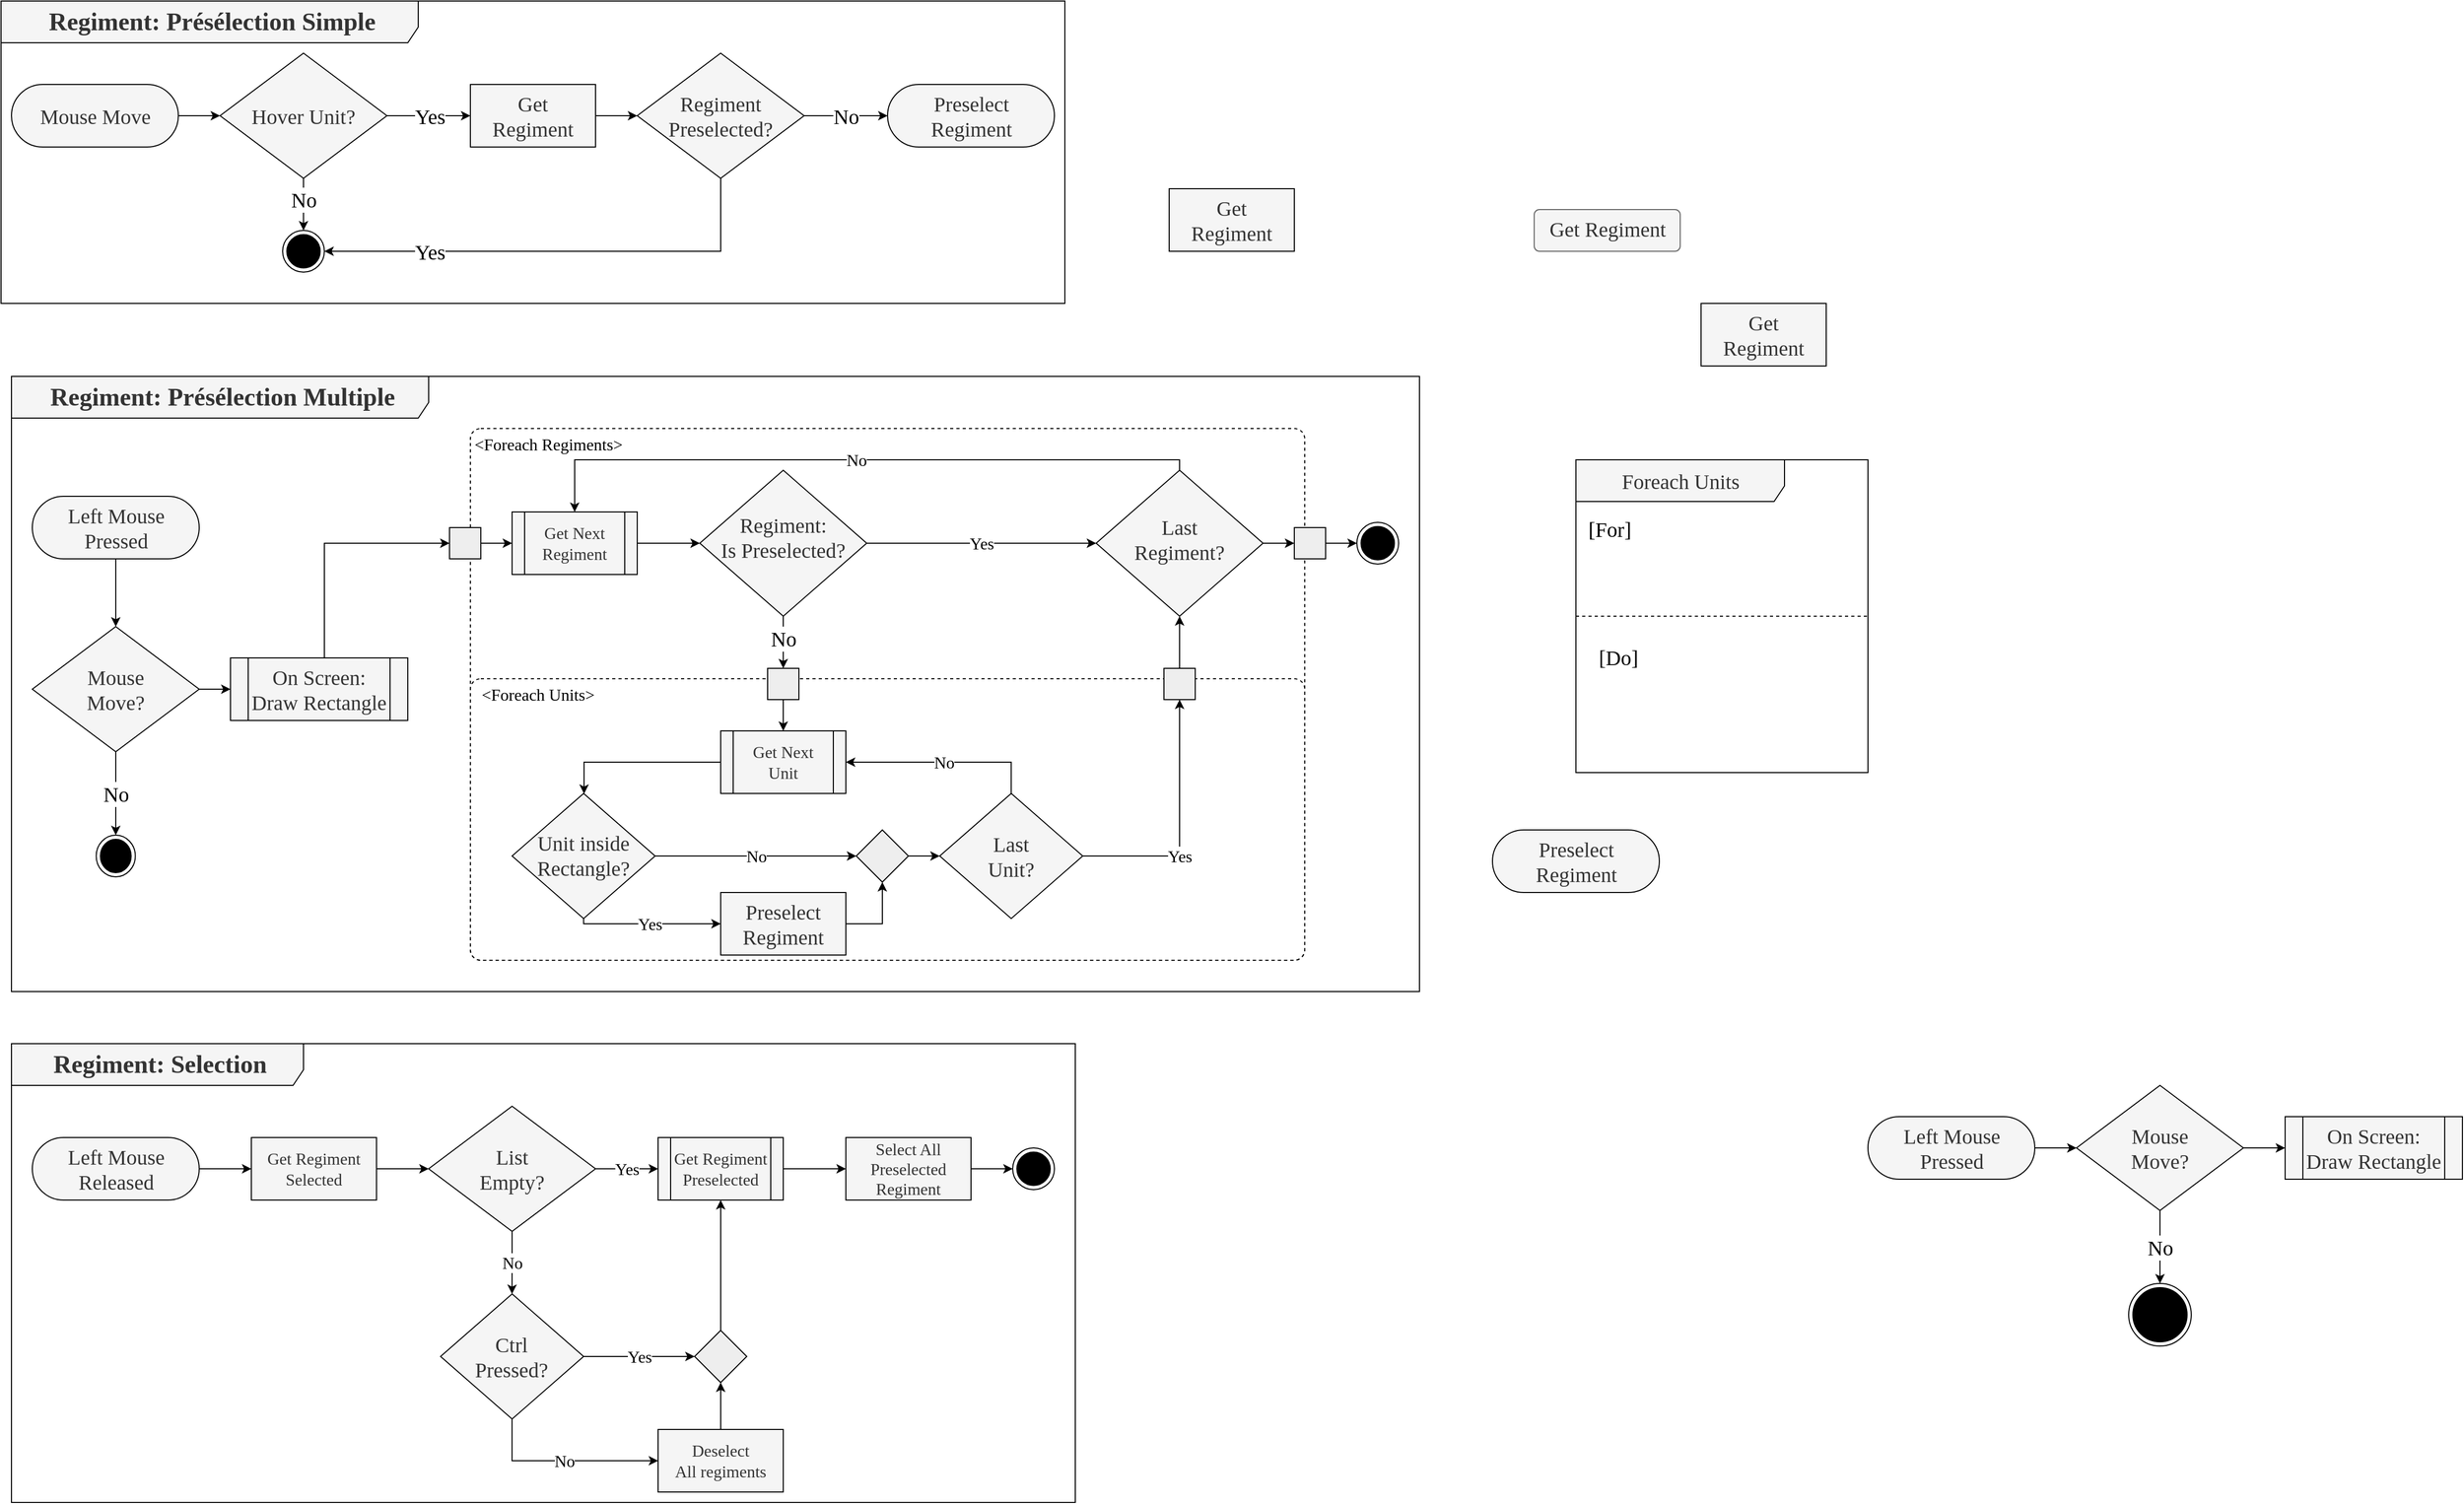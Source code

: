 <mxfile>
    <diagram id="x3e4RKLPkhsfTVBswjm0" name="Page-1">
        <mxGraphModel dx="3720" dy="2030" grid="1" gridSize="10" guides="1" tooltips="1" connect="1" arrows="1" fold="1" page="1" pageScale="1" pageWidth="1920" pageHeight="1200" math="0" shadow="0">
            <root>
                <mxCell id="0"/>
                <mxCell id="1" style="" parent="0"/>
                <mxCell id="2" value="Frames" style="" parent="0"/>
                <mxCell id="3" value="Regiment: Présélection Simple" style="shape=umlFrame;whiteSpace=wrap;html=1;width=400;height=40;boundedLbl=1;verticalAlign=middle;align=center;spacingLeft=5;fontFamily=Times New Roman;fontSize=24;fontStyle=1;fillColor=#f5f5f5;fontColor=#333333;strokeColor=#000000;" parent="2" vertex="1">
                    <mxGeometry x="70" y="40" width="1020" height="290" as="geometry"/>
                </mxCell>
                <mxCell id="31" value="Regiment: Présélection Multiple" style="shape=umlFrame;whiteSpace=wrap;html=1;width=400;height=40;boundedLbl=1;verticalAlign=middle;align=center;spacingLeft=5;fontFamily=Times New Roman;fontSize=24;fontStyle=1;fillColor=#f5f5f5;fontColor=#333333;strokeColor=#000000;" parent="2" vertex="1">
                    <mxGeometry x="80" y="400" width="1350" height="590" as="geometry"/>
                </mxCell>
                <mxCell id="113" value="Regiment: Selection" style="shape=umlFrame;whiteSpace=wrap;html=1;width=280;height=40;boundedLbl=1;verticalAlign=middle;align=center;spacingLeft=5;fontFamily=Times New Roman;fontSize=24;fontStyle=1;fillColor=#f5f5f5;fontColor=#333333;strokeColor=#000000;" parent="2" vertex="1">
                    <mxGeometry x="80" y="1040" width="1020" height="440" as="geometry"/>
                </mxCell>
                <mxCell id="123" value="" style="dashed=1;rounded=1;absoluteArcSize=1;arcSize=20;html=1;verticalAlign=top;align=left;spacingTop=5;spacingLeft=10;fontFamily=Times New Roman;fontSize=20;fillColor=none;" parent="2" vertex="1">
                    <mxGeometry x="520" y="450" width="800" height="510" as="geometry"/>
                </mxCell>
                <mxCell id="124" value="" style="dashed=1;rounded=1;absoluteArcSize=1;arcSize=20;html=1;verticalAlign=top;align=left;spacingTop=5;spacingLeft=24;fontFamily=Times New Roman;fontSize=20;fillColor=none;" parent="2" vertex="1">
                    <mxGeometry x="520" y="690" width="800" height="270" as="geometry"/>
                </mxCell>
                <mxCell id="150" value="&lt;span style=&quot;font-size: 16px; text-align: left;&quot;&gt;&amp;lt;Foreach Units&amp;gt;&lt;/span&gt;" style="text;html=1;strokeColor=none;fillColor=none;align=center;verticalAlign=middle;whiteSpace=wrap;rounded=0;fontFamily=Times New Roman;fontSize=16;" parent="2" vertex="1">
                    <mxGeometry x="520" y="690" width="130" height="30" as="geometry"/>
                </mxCell>
                <mxCell id="151" value="&lt;span style=&quot;font-size: 16px; text-align: left;&quot;&gt;&amp;lt;Foreach Regiments&amp;gt;&lt;/span&gt;" style="text;html=1;strokeColor=none;fillColor=none;align=center;verticalAlign=middle;whiteSpace=wrap;rounded=0;fontFamily=Times New Roman;fontSize=16;spacing=2;" parent="2" vertex="1">
                    <mxGeometry x="520" y="450" width="150" height="30" as="geometry"/>
                </mxCell>
                <mxCell id="4" value="LigneDeVies" style="" parent="0"/>
                <mxCell id="10" value="" style="edgeStyle=none;html=1;fontFamily=Times New Roman;fontSize=24;" parent="4" source="8" target="9" edge="1">
                    <mxGeometry relative="1" as="geometry"/>
                </mxCell>
                <mxCell id="8" value="Mouse Move" style="html=1;dashed=0;whitespace=wrap;shape=mxgraph.dfd.start;strokeColor=#000000;fillColor=#f5f5f5;fontColor=#333333;fontSize=20;fontFamily=Times New Roman;" parent="4" vertex="1">
                    <mxGeometry x="80" y="120" width="160" height="60" as="geometry"/>
                </mxCell>
                <mxCell id="13" value="" style="edgeStyle=none;html=1;fontFamily=Times New Roman;fontSize=20;" parent="4" source="9" target="12" edge="1">
                    <mxGeometry relative="1" as="geometry"/>
                </mxCell>
                <mxCell id="22" value="Yes" style="edgeLabel;html=1;align=center;verticalAlign=middle;resizable=0;points=[];fontSize=20;fontFamily=Times New Roman;" parent="13" vertex="1" connectable="0">
                    <mxGeometry x="-0.44" y="2" relative="1" as="geometry">
                        <mxPoint x="18" y="2" as="offset"/>
                    </mxGeometry>
                </mxCell>
                <mxCell id="19" value="No" style="edgeStyle=orthogonalEdgeStyle;html=1;fontFamily=Times New Roman;fontSize=20;rounded=0;" parent="4" source="9" target="167" edge="1">
                    <mxGeometry x="-0.2" relative="1" as="geometry">
                        <mxPoint x="360" y="260" as="targetPoint"/>
                        <Array as="points">
                            <mxPoint x="360" y="290"/>
                        </Array>
                        <mxPoint as="offset"/>
                    </mxGeometry>
                </mxCell>
                <mxCell id="9" value="Hover Unit?" style="rhombus;whiteSpace=wrap;html=1;fontSize=20;fontFamily=Times New Roman;fillColor=#f5f5f5;strokeColor=#000000;fontColor=#333333;dashed=0;" parent="4" vertex="1">
                    <mxGeometry x="280" y="90" width="160" height="120" as="geometry"/>
                </mxCell>
                <mxCell id="15" value="" style="edgeStyle=none;html=1;fontFamily=Times New Roman;fontSize=20;" parent="4" source="12" target="16" edge="1">
                    <mxGeometry relative="1" as="geometry">
                        <mxPoint x="380" y="410" as="targetPoint"/>
                    </mxGeometry>
                </mxCell>
                <mxCell id="12" value="Get &lt;br&gt;Regiment" style="whiteSpace=wrap;html=1;fontSize=20;fontFamily=Times New Roman;fillColor=#f5f5f5;strokeColor=#000000;fontColor=#333333;dashed=0;" parent="4" vertex="1">
                    <mxGeometry x="520" y="120" width="120" height="60" as="geometry"/>
                </mxCell>
                <mxCell id="20" style="edgeStyle=orthogonalEdgeStyle;html=1;fontFamily=Times New Roman;fontSize=20;rounded=0;" parent="4" source="16" target="167" edge="1">
                    <mxGeometry relative="1" as="geometry">
                        <mxPoint x="380" y="280" as="targetPoint"/>
                        <Array as="points">
                            <mxPoint x="760" y="280"/>
                        </Array>
                    </mxGeometry>
                </mxCell>
                <mxCell id="21" value="Yes" style="edgeLabel;html=1;align=center;verticalAlign=middle;resizable=0;points=[];fontSize=20;fontFamily=Times New Roman;" parent="20" vertex="1" connectable="0">
                    <mxGeometry x="-0.579" y="1" relative="1" as="geometry">
                        <mxPoint x="-255" y="-1" as="offset"/>
                    </mxGeometry>
                </mxCell>
                <mxCell id="25" value="No" style="edgeStyle=orthogonalEdgeStyle;rounded=0;html=1;fontFamily=Times New Roman;fontSize=20;" parent="4" source="16" target="30" edge="1">
                    <mxGeometry relative="1" as="geometry">
                        <mxPoint x="920" y="150" as="targetPoint"/>
                        <mxPoint as="offset"/>
                    </mxGeometry>
                </mxCell>
                <mxCell id="16" value="Regiment&lt;br&gt;Preselected?" style="rhombus;whiteSpace=wrap;html=1;fontSize=20;fontFamily=Times New Roman;fillColor=#f5f5f5;strokeColor=#000000;fontColor=#333333;dashed=0;verticalAlign=middle;spacing=0;" parent="4" vertex="1">
                    <mxGeometry x="680" y="90" width="160" height="120" as="geometry"/>
                </mxCell>
                <mxCell id="30" value="&lt;span&gt;Preselect &lt;br&gt;Regiment&lt;/span&gt;" style="html=1;dashed=0;whitespace=wrap;shape=mxgraph.dfd.start;strokeColor=#000000;fillColor=#f5f5f5;fontColor=#333333;fontSize=20;fontFamily=Times New Roman;" parent="4" vertex="1">
                    <mxGeometry x="920" y="120" width="160" height="60" as="geometry"/>
                </mxCell>
                <mxCell id="34" value="" style="edgeStyle=orthogonalEdgeStyle;rounded=0;html=1;fontFamily=Times New Roman;fontSize=20;" parent="4" source="32" target="33" edge="1">
                    <mxGeometry relative="1" as="geometry"/>
                </mxCell>
                <mxCell id="32" value="Left Mouse&lt;br&gt;Pressed" style="html=1;dashed=0;whitespace=wrap;shape=mxgraph.dfd.start;strokeColor=#000000;fillColor=#f5f5f5;fontColor=#333333;fontSize=20;fontFamily=Times New Roman;" parent="4" vertex="1">
                    <mxGeometry x="1860" y="1110" width="160" height="60" as="geometry"/>
                </mxCell>
                <mxCell id="36" value="No" style="edgeStyle=orthogonalEdgeStyle;rounded=0;html=1;fontFamily=Times New Roman;fontSize=20;" parent="4" source="33" target="35" edge="1">
                    <mxGeometry relative="1" as="geometry"/>
                </mxCell>
                <mxCell id="38" value="" style="edgeStyle=orthogonalEdgeStyle;rounded=0;html=1;fontFamily=Times New Roman;fontSize=20;" parent="4" source="33" target="37" edge="1">
                    <mxGeometry relative="1" as="geometry"/>
                </mxCell>
                <mxCell id="33" value="Mouse&lt;br&gt;Move?" style="rhombus;whiteSpace=wrap;html=1;fontSize=20;fontFamily=Times New Roman;fillColor=#f5f5f5;strokeColor=#000000;fontColor=#333333;dashed=0;" parent="4" vertex="1">
                    <mxGeometry x="2060" y="1080" width="160" height="120" as="geometry"/>
                </mxCell>
                <mxCell id="35" value="" style="ellipse;html=1;shape=endState;fillColor=#000000;strokeColor=#000000;fontFamily=Times New Roman;fontSize=20;" parent="4" vertex="1">
                    <mxGeometry x="2110" y="1270" width="60" height="60" as="geometry"/>
                </mxCell>
                <mxCell id="37" value="On Screen:&lt;br&gt;Draw Rectangle" style="shape=process;whiteSpace=wrap;html=1;backgroundOutline=1;fontFamily=Times New Roman;fontSize=20;strokeColor=#000000;fillColor=#f5f5f5;fontColor=#333333;" parent="4" vertex="1">
                    <mxGeometry x="2260" y="1110" width="170" height="60" as="geometry"/>
                </mxCell>
                <mxCell id="45" value="Foreach Units" style="shape=umlFrame;tabWidth=110;tabHeight=30;tabPosition=left;html=1;boundedLbl=1;labelInHeader=1;width=200;height=40;fontFamily=Times New Roman;fontSize=20;strokeColor=#000000;fillColor=#f5f5f5;fontColor=#333333;" parent="4" vertex="1">
                    <mxGeometry x="1580" y="480" width="280" height="300" as="geometry"/>
                </mxCell>
                <mxCell id="46" value="[For]" style="text;fontFamily=Times New Roman;fontSize=20;strokeColor=none;verticalAlign=middle;" parent="45" vertex="1">
                    <mxGeometry width="100" height="30" relative="1" as="geometry">
                        <mxPoint x="10" y="50" as="offset"/>
                    </mxGeometry>
                </mxCell>
                <mxCell id="47" value="[Do]" style="line;strokeWidth=1;dashed=1;labelPosition=center;verticalLabelPosition=bottom;align=left;verticalAlign=top;spacingLeft=20;spacingTop=15;fontFamily=Times New Roman;fontSize=20;" parent="45" vertex="1">
                    <mxGeometry y="144.003" width="280" height="12" as="geometry"/>
                </mxCell>
                <mxCell id="55" value="Get Regiment" style="html=1;align=center;verticalAlign=top;rounded=1;absoluteArcSize=1;arcSize=10;dashed=0;fontFamily=Times New Roman;fontSize=20;strokeColor=#666666;fillColor=#f5f5f5;fontColor=#333333;" parent="4" vertex="1">
                    <mxGeometry x="1540" y="240" width="140" height="40" as="geometry"/>
                </mxCell>
                <mxCell id="56" value="Get &lt;br&gt;Regiment" style="whiteSpace=wrap;html=1;fontSize=20;fontFamily=Times New Roman;fillColor=#f5f5f5;strokeColor=#000000;fontColor=#333333;dashed=0;" parent="4" vertex="1">
                    <mxGeometry x="1700" y="330" width="120" height="60" as="geometry"/>
                </mxCell>
                <mxCell id="58" value="Get &lt;br&gt;Regiment" style="whiteSpace=wrap;html=1;fontSize=20;fontFamily=Times New Roman;fillColor=#f5f5f5;strokeColor=#000000;fontColor=#333333;dashed=0;" parent="4" vertex="1">
                    <mxGeometry x="1190" y="220" width="120" height="60" as="geometry"/>
                </mxCell>
                <mxCell id="69" value="No" style="edgeStyle=orthogonalEdgeStyle;rounded=0;html=1;fontFamily=Times New Roman;fontSize=20;" parent="4" source="59" target="68" edge="1">
                    <mxGeometry x="-0.163" relative="1" as="geometry">
                        <mxPoint as="offset"/>
                    </mxGeometry>
                </mxCell>
                <mxCell id="141" value="Yes" style="edgeStyle=orthogonalEdgeStyle;rounded=0;html=1;fontFamily=Times New Roman;fontSize=16;" parent="4" source="59" target="107" edge="1">
                    <mxGeometry relative="1" as="geometry"/>
                </mxCell>
                <mxCell id="59" value="Regiment:&lt;br&gt;Is Preselected?" style="rhombus;whiteSpace=wrap;html=1;fontSize=20;fontFamily=Times New Roman;fillColor=#f5f5f5;strokeColor=#000000;fontColor=#333333;dashed=0;spacing=2;spacingBottom=12;" parent="4" vertex="1">
                    <mxGeometry x="740" y="490" width="160" height="140" as="geometry"/>
                </mxCell>
                <mxCell id="64" style="edgeStyle=orthogonalEdgeStyle;rounded=0;html=1;fontFamily=Times New Roman;fontSize=20;" parent="4" source="121" target="59" edge="1">
                    <mxGeometry relative="1" as="geometry">
                        <mxPoint x="655" y="560" as="sourcePoint"/>
                    </mxGeometry>
                </mxCell>
                <mxCell id="147" value="" style="edgeStyle=orthogonalEdgeStyle;rounded=0;html=1;fontFamily=Times New Roman;fontSize=16;" parent="4" source="68" target="145" edge="1">
                    <mxGeometry relative="1" as="geometry"/>
                </mxCell>
                <mxCell id="68" value="" style="fontStyle=0;labelPosition=right;verticalLabelPosition=middle;align=left;verticalAlign=middle;spacingLeft=2;fontFamily=Times New Roman;fontSize=20;strokeColor=#000000;fillColor=#eeeeee;" parent="4" vertex="1">
                    <mxGeometry x="805" y="680" width="30" height="30" as="geometry"/>
                </mxCell>
                <mxCell id="162" value="Yes" style="edgeStyle=orthogonalEdgeStyle;rounded=0;html=1;exitX=0.5;exitY=1;exitDx=0;exitDy=0;fontFamily=Times New Roman;fontSize=16;" parent="4" source="70" target="85" edge="1">
                    <mxGeometry relative="1" as="geometry">
                        <Array as="points">
                            <mxPoint x="629" y="925"/>
                        </Array>
                    </mxGeometry>
                </mxCell>
                <mxCell id="163" value="No" style="edgeStyle=orthogonalEdgeStyle;rounded=0;html=1;fontFamily=Times New Roman;fontSize=16;" parent="4" source="70" target="159" edge="1">
                    <mxGeometry relative="1" as="geometry"/>
                </mxCell>
                <mxCell id="70" value="Unit inside&lt;br&gt;Rectangle?" style="rhombus;whiteSpace=wrap;html=1;fontSize=20;fontFamily=Times New Roman;fillColor=#f5f5f5;strokeColor=#000000;fontColor=#333333;dashed=0;spacingBottom=2;" parent="4" vertex="1">
                    <mxGeometry x="560" y="800" width="137.14" height="120" as="geometry"/>
                </mxCell>
                <mxCell id="138" style="edgeStyle=orthogonalEdgeStyle;rounded=0;html=1;fontFamily=Times New Roman;fontSize=16;" parent="4" source="74" target="107" edge="1">
                    <mxGeometry relative="1" as="geometry"/>
                </mxCell>
                <mxCell id="74" value="" style="fontStyle=0;labelPosition=right;verticalLabelPosition=middle;align=left;verticalAlign=middle;spacingLeft=2;fontFamily=Times New Roman;fontSize=20;strokeColor=#000000;fillColor=#eeeeee;" parent="4" vertex="1">
                    <mxGeometry x="1185" y="680" width="30" height="30" as="geometry"/>
                </mxCell>
                <mxCell id="76" value="&lt;span&gt;Preselect &lt;br&gt;Regiment&lt;/span&gt;" style="html=1;dashed=0;whitespace=wrap;shape=mxgraph.dfd.start;strokeColor=#000000;fillColor=#f5f5f5;fontColor=#333333;fontSize=20;fontFamily=Times New Roman;" parent="4" vertex="1">
                    <mxGeometry x="1500" y="835" width="160" height="60" as="geometry"/>
                </mxCell>
                <mxCell id="164" style="edgeStyle=orthogonalEdgeStyle;rounded=0;html=1;fontFamily=Times New Roman;fontSize=16;" parent="4" source="85" target="159" edge="1">
                    <mxGeometry relative="1" as="geometry"/>
                </mxCell>
                <mxCell id="85" value="Preselect&lt;br&gt;Regiment" style="whiteSpace=wrap;html=1;fontSize=20;fontFamily=Times New Roman;fillColor=#f5f5f5;strokeColor=#000000;fontColor=#333333;dashed=0;" parent="4" vertex="1">
                    <mxGeometry x="760" y="895" width="120" height="60" as="geometry"/>
                </mxCell>
                <mxCell id="105" value="" style="ellipse;html=1;shape=endState;fillColor=#000000;strokeColor=#000000;fontFamily=Times New Roman;fontSize=20;" parent="4" vertex="1">
                    <mxGeometry x="1370" y="540" width="40" height="40" as="geometry"/>
                </mxCell>
                <mxCell id="142" value="No" style="edgeStyle=orthogonalEdgeStyle;rounded=0;html=1;fontFamily=Times New Roman;fontSize=16;" parent="4" source="107" target="121" edge="1">
                    <mxGeometry relative="1" as="geometry">
                        <Array as="points">
                            <mxPoint x="1200" y="480"/>
                            <mxPoint x="620" y="480"/>
                        </Array>
                    </mxGeometry>
                </mxCell>
                <mxCell id="149" style="edgeStyle=orthogonalEdgeStyle;rounded=0;html=1;fontFamily=Times New Roman;fontSize=16;" parent="4" source="107" target="110" edge="1">
                    <mxGeometry relative="1" as="geometry"/>
                </mxCell>
                <mxCell id="107" value="Last&lt;br&gt;Regiment?" style="rhombus;whiteSpace=wrap;html=1;fontSize=20;fontFamily=Times New Roman;fillColor=#f5f5f5;strokeColor=#000000;fontColor=#333333;dashed=0;spacingBottom=9;" parent="4" vertex="1">
                    <mxGeometry x="1120" y="490" width="160" height="140" as="geometry"/>
                </mxCell>
                <mxCell id="112" value="" style="edgeStyle=orthogonalEdgeStyle;rounded=0;html=1;fontFamily=Times New Roman;fontSize=20;" parent="4" source="110" target="105" edge="1">
                    <mxGeometry relative="1" as="geometry"/>
                </mxCell>
                <mxCell id="110" value="" style="fontStyle=0;labelPosition=right;verticalLabelPosition=middle;align=left;verticalAlign=middle;spacingLeft=2;fontFamily=Times New Roman;fontSize=20;strokeColor=#000000;fillColor=#eeeeee;" parent="4" vertex="1">
                    <mxGeometry x="1310" y="545" width="30" height="30" as="geometry"/>
                </mxCell>
                <mxCell id="187" value="" style="edgeStyle=orthogonalEdgeStyle;rounded=0;html=1;fontFamily=Times New Roman;fontSize=16;fontColor=#000000;" parent="4" source="115" target="186" edge="1">
                    <mxGeometry relative="1" as="geometry"/>
                </mxCell>
                <mxCell id="115" value="Left Mouse&lt;br style=&quot;font-size: 20px;&quot;&gt;Released" style="html=1;dashed=0;whitespace=wrap;shape=mxgraph.dfd.start;strokeColor=#000000;fillColor=#f5f5f5;fontColor=#333333;fontSize=20;fontFamily=Times New Roman;" parent="4" vertex="1">
                    <mxGeometry x="100" y="1130" width="160" height="60" as="geometry"/>
                </mxCell>
                <mxCell id="121" value="Get Next Regiment" style="shape=process;whiteSpace=wrap;html=1;backgroundOutline=1;fillColor=#f5f5f5;fontColor=#333333;strokeColor=#000000;fontFamily=Times New Roman;fontSize=16;" parent="4" vertex="1">
                    <mxGeometry x="560" y="530" width="120" height="60" as="geometry"/>
                </mxCell>
                <mxCell id="153" value="No" style="edgeStyle=orthogonalEdgeStyle;rounded=0;html=1;fontFamily=Times New Roman;fontSize=16;" parent="4" source="125" target="145" edge="1">
                    <mxGeometry relative="1" as="geometry">
                        <Array as="points">
                            <mxPoint x="1039" y="770"/>
                        </Array>
                    </mxGeometry>
                </mxCell>
                <mxCell id="181" value="Yes" style="edgeStyle=orthogonalEdgeStyle;rounded=0;html=1;fontFamily=Times New Roman;fontSize=16;" parent="4" source="125" target="74" edge="1">
                    <mxGeometry x="-0.235" relative="1" as="geometry">
                        <mxPoint as="offset"/>
                    </mxGeometry>
                </mxCell>
                <mxCell id="125" value="Last&lt;br&gt;Unit?" style="rhombus;whiteSpace=wrap;html=1;fontSize=20;fontFamily=Times New Roman;fillColor=#f5f5f5;strokeColor=#000000;fontColor=#333333;dashed=0;" parent="4" vertex="1">
                    <mxGeometry x="970" y="800" width="137.14" height="120" as="geometry"/>
                </mxCell>
                <mxCell id="155" value="" style="edgeStyle=orthogonalEdgeStyle;rounded=0;html=1;fontFamily=Times New Roman;fontSize=16;" parent="4" source="145" target="70" edge="1">
                    <mxGeometry relative="1" as="geometry">
                        <Array as="points">
                            <mxPoint x="629" y="770"/>
                        </Array>
                    </mxGeometry>
                </mxCell>
                <mxCell id="145" value="Get Next &lt;br&gt;Unit" style="shape=process;whiteSpace=wrap;html=1;backgroundOutline=1;fillColor=#f5f5f5;fontColor=#333333;strokeColor=#000000;fontFamily=Times New Roman;fontSize=16;" parent="4" vertex="1">
                    <mxGeometry x="760.0" y="740" width="120" height="60" as="geometry"/>
                </mxCell>
                <mxCell id="160" style="edgeStyle=orthogonalEdgeStyle;rounded=0;html=1;fontFamily=Times New Roman;fontSize=16;" parent="4" source="159" target="125" edge="1">
                    <mxGeometry relative="1" as="geometry"/>
                </mxCell>
                <mxCell id="159" value="" style="rhombus;whiteSpace=wrap;html=1;fontFamily=Times New Roman;fontSize=16;strokeColor=#000000;fillColor=#eeeeee;" parent="4" vertex="1">
                    <mxGeometry x="890" y="835" width="50" height="50" as="geometry"/>
                </mxCell>
                <mxCell id="166" value="" style="edgeStyle=orthogonalEdgeStyle;rounded=0;html=1;fontFamily=Times New Roman;fontSize=16;" parent="4" source="165" target="121" edge="1">
                    <mxGeometry relative="1" as="geometry"/>
                </mxCell>
                <mxCell id="165" value="" style="fontStyle=0;labelPosition=right;verticalLabelPosition=middle;align=left;verticalAlign=middle;spacingLeft=2;fontFamily=Times New Roman;fontSize=20;strokeColor=#000000;fillColor=#eeeeee;" parent="4" vertex="1">
                    <mxGeometry x="500" y="545" width="30" height="30" as="geometry"/>
                </mxCell>
                <mxCell id="167" value="" style="ellipse;html=1;shape=endState;fillColor=#000000;strokeColor=#000000;fontFamily=Times New Roman;fontSize=20;" parent="4" vertex="1">
                    <mxGeometry x="340" y="260" width="40" height="40" as="geometry"/>
                </mxCell>
                <mxCell id="168" value="" style="edgeStyle=orthogonalEdgeStyle;rounded=0;html=1;fontFamily=Times New Roman;fontSize=20;" parent="4" source="169" target="172" edge="1">
                    <mxGeometry relative="1" as="geometry"/>
                </mxCell>
                <mxCell id="169" value="Left Mouse&lt;br&gt;Pressed" style="html=1;dashed=0;whitespace=wrap;shape=mxgraph.dfd.start;strokeColor=#000000;fillColor=#f5f5f5;fontColor=#333333;fontSize=20;fontFamily=Times New Roman;" parent="4" vertex="1">
                    <mxGeometry x="100" y="515" width="160" height="60" as="geometry"/>
                </mxCell>
                <mxCell id="170" value="No" style="edgeStyle=orthogonalEdgeStyle;rounded=0;html=1;fontFamily=Times New Roman;fontSize=20;" parent="4" source="172" target="173" edge="1">
                    <mxGeometry relative="1" as="geometry"/>
                </mxCell>
                <mxCell id="171" value="" style="edgeStyle=orthogonalEdgeStyle;rounded=0;html=1;fontFamily=Times New Roman;fontSize=20;" parent="4" source="172" target="174" edge="1">
                    <mxGeometry relative="1" as="geometry"/>
                </mxCell>
                <mxCell id="172" value="Mouse&lt;br&gt;Move?" style="rhombus;whiteSpace=wrap;html=1;fontSize=20;fontFamily=Times New Roman;fillColor=#f5f5f5;strokeColor=#000000;fontColor=#333333;dashed=0;" parent="4" vertex="1">
                    <mxGeometry x="100" y="640" width="160" height="120" as="geometry"/>
                </mxCell>
                <mxCell id="173" value="" style="ellipse;html=1;shape=endState;fillColor=#000000;strokeColor=#000000;fontFamily=Times New Roman;fontSize=20;" parent="4" vertex="1">
                    <mxGeometry x="161.25" y="840" width="37.5" height="40" as="geometry"/>
                </mxCell>
                <mxCell id="176" style="edgeStyle=orthogonalEdgeStyle;rounded=0;html=1;fontFamily=Times New Roman;fontSize=16;" parent="4" source="174" target="165" edge="1">
                    <mxGeometry relative="1" as="geometry">
                        <Array as="points">
                            <mxPoint x="380" y="560"/>
                        </Array>
                    </mxGeometry>
                </mxCell>
                <mxCell id="174" value="On Screen:&lt;br&gt;Draw Rectangle" style="shape=process;whiteSpace=wrap;html=1;backgroundOutline=1;fontFamily=Times New Roman;fontSize=20;strokeColor=#000000;fillColor=#f5f5f5;fontColor=#333333;" parent="4" vertex="1">
                    <mxGeometry x="290" y="670" width="170" height="60" as="geometry"/>
                </mxCell>
                <mxCell id="192" value="No" style="edgeStyle=orthogonalEdgeStyle;rounded=0;html=1;fontFamily=Times New Roman;fontSize=16;fontColor=#000000;" parent="4" source="184" target="191" edge="1">
                    <mxGeometry relative="1" as="geometry"/>
                </mxCell>
                <mxCell id="200" value="Yes" style="edgeStyle=orthogonalEdgeStyle;rounded=0;html=1;fontFamily=Times New Roman;fontSize=16;fontColor=#000000;" parent="4" source="184" target="185" edge="1">
                    <mxGeometry relative="1" as="geometry"/>
                </mxCell>
                <mxCell id="184" value="List&lt;br style=&quot;font-size: 20px;&quot;&gt;Empty?" style="rhombus;whiteSpace=wrap;html=1;fontSize=20;fontFamily=Times New Roman;fillColor=#f5f5f5;strokeColor=#000000;fontColor=#333333;dashed=0;" parent="4" vertex="1">
                    <mxGeometry x="480" y="1100" width="160" height="120" as="geometry"/>
                </mxCell>
                <mxCell id="203" value="" style="edgeStyle=orthogonalEdgeStyle;rounded=0;html=1;fontFamily=Times New Roman;fontSize=16;fontColor=#000000;" parent="4" source="185" target="202" edge="1">
                    <mxGeometry relative="1" as="geometry"/>
                </mxCell>
                <mxCell id="185" value="Get Regiment&lt;br style=&quot;font-size: 16px;&quot;&gt;Preselected" style="shape=process;whiteSpace=wrap;html=1;backgroundOutline=1;fillColor=#f5f5f5;fontColor=#333333;strokeColor=#000000;fontFamily=Times New Roman;fontSize=16;" parent="4" vertex="1">
                    <mxGeometry x="700" y="1130" width="120" height="60" as="geometry"/>
                </mxCell>
                <mxCell id="188" value="" style="edgeStyle=orthogonalEdgeStyle;rounded=0;html=1;fontFamily=Times New Roman;fontSize=16;fontColor=#000000;" parent="4" source="186" target="184" edge="1">
                    <mxGeometry relative="1" as="geometry"/>
                </mxCell>
                <mxCell id="186" value="&lt;span style=&quot;font-size: 16px;&quot;&gt;Get Regiment&lt;/span&gt;&lt;br style=&quot;font-size: 16px;&quot;&gt;&lt;span style=&quot;font-size: 16px;&quot;&gt;Selected&lt;/span&gt;" style="whiteSpace=wrap;html=1;fontSize=16;fontFamily=Times New Roman;fillColor=#f5f5f5;strokeColor=#000000;fontColor=#333333;dashed=0;" parent="4" vertex="1">
                    <mxGeometry x="310" y="1130" width="120" height="60" as="geometry"/>
                </mxCell>
                <mxCell id="198" value="" style="edgeStyle=orthogonalEdgeStyle;rounded=0;html=1;fontFamily=Times New Roman;fontSize=16;fontColor=#000000;" parent="4" source="189" target="194" edge="1">
                    <mxGeometry relative="1" as="geometry"/>
                </mxCell>
                <mxCell id="189" value="&lt;span style=&quot;font-size: 16px;&quot;&gt;Deselect&lt;br style=&quot;font-size: 16px;&quot;&gt;&lt;/span&gt;All regiments" style="whiteSpace=wrap;html=1;fontSize=16;fontFamily=Times New Roman;fillColor=#f5f5f5;strokeColor=#000000;fontColor=#333333;dashed=0;" parent="4" vertex="1">
                    <mxGeometry x="700" y="1410" width="120" height="60" as="geometry"/>
                </mxCell>
                <mxCell id="197" value="No" style="edgeStyle=orthogonalEdgeStyle;rounded=0;html=1;fontFamily=Times New Roman;fontSize=16;fontColor=#000000;" parent="4" source="191" target="189" edge="1">
                    <mxGeometry relative="1" as="geometry">
                        <Array as="points">
                            <mxPoint x="560" y="1440"/>
                        </Array>
                    </mxGeometry>
                </mxCell>
                <mxCell id="199" value="Yes" style="edgeStyle=orthogonalEdgeStyle;rounded=0;html=1;fontFamily=Times New Roman;fontSize=16;fontColor=#000000;" parent="4" source="191" target="194" edge="1">
                    <mxGeometry relative="1" as="geometry"/>
                </mxCell>
                <mxCell id="191" value="Ctrl&lt;br&gt;Pressed?" style="rhombus;whiteSpace=wrap;html=1;fontSize=20;fontFamily=Times New Roman;fillColor=#f5f5f5;strokeColor=#000000;fontColor=#333333;dashed=0;" parent="4" vertex="1">
                    <mxGeometry x="491.43" y="1280" width="137.14" height="120" as="geometry"/>
                </mxCell>
                <mxCell id="201" style="edgeStyle=orthogonalEdgeStyle;rounded=0;html=1;fontFamily=Times New Roman;fontSize=16;fontColor=#000000;" parent="4" source="194" target="185" edge="1">
                    <mxGeometry relative="1" as="geometry"/>
                </mxCell>
                <mxCell id="194" value="" style="rhombus;whiteSpace=wrap;html=1;fontFamily=Times New Roman;fontSize=16;strokeColor=#000000;fillColor=#eeeeee;" parent="4" vertex="1">
                    <mxGeometry x="735" y="1315" width="50" height="50" as="geometry"/>
                </mxCell>
                <mxCell id="205" value="" style="edgeStyle=orthogonalEdgeStyle;rounded=0;html=1;fontFamily=Times New Roman;fontSize=16;fontColor=#000000;" parent="4" source="202" target="204" edge="1">
                    <mxGeometry relative="1" as="geometry"/>
                </mxCell>
                <mxCell id="202" value="Select All Preselected Regiment" style="whiteSpace=wrap;html=1;fontSize=16;fontFamily=Times New Roman;fillColor=#f5f5f5;strokeColor=#000000;fontColor=#333333;dashed=0;" parent="4" vertex="1">
                    <mxGeometry x="880" y="1130" width="120" height="60" as="geometry"/>
                </mxCell>
                <mxCell id="204" value="" style="ellipse;html=1;shape=endState;fillColor=#000000;strokeColor=#000000;fontFamily=Times New Roman;fontSize=20;" parent="4" vertex="1">
                    <mxGeometry x="1040" y="1140" width="40" height="40" as="geometry"/>
                </mxCell>
                <mxCell id="177" value="Indication" style="locked=1;" parent="0" visible="0"/>
                <mxCell id="178" value="Ref: Draw Rectangle Selection" style="shape=umlFrame;whiteSpace=wrap;html=1;width=230;height=30;boundedLbl=1;verticalAlign=middle;align=left;spacingLeft=5;fontFamily=Times New Roman;fontSize=16;strokeColor=#82b366;fillColor=#d5e8d4;" parent="177" vertex="1">
                    <mxGeometry x="90" y="470" width="390" height="510" as="geometry"/>
                </mxCell>
                <mxCell id="179" value="Ref: Multiple Selection" style="shape=umlFrame;whiteSpace=wrap;html=1;width=230;height=30;boundedLbl=1;verticalAlign=middle;align=left;spacingLeft=5;fontFamily=Times New Roman;fontSize=16;strokeColor=#b85450;fillColor=#f8cecc;" parent="177" vertex="1">
                    <mxGeometry x="510" y="410" width="910" height="570" as="geometry"/>
                </mxCell>
            </root>
        </mxGraphModel>
    </diagram>
</mxfile>